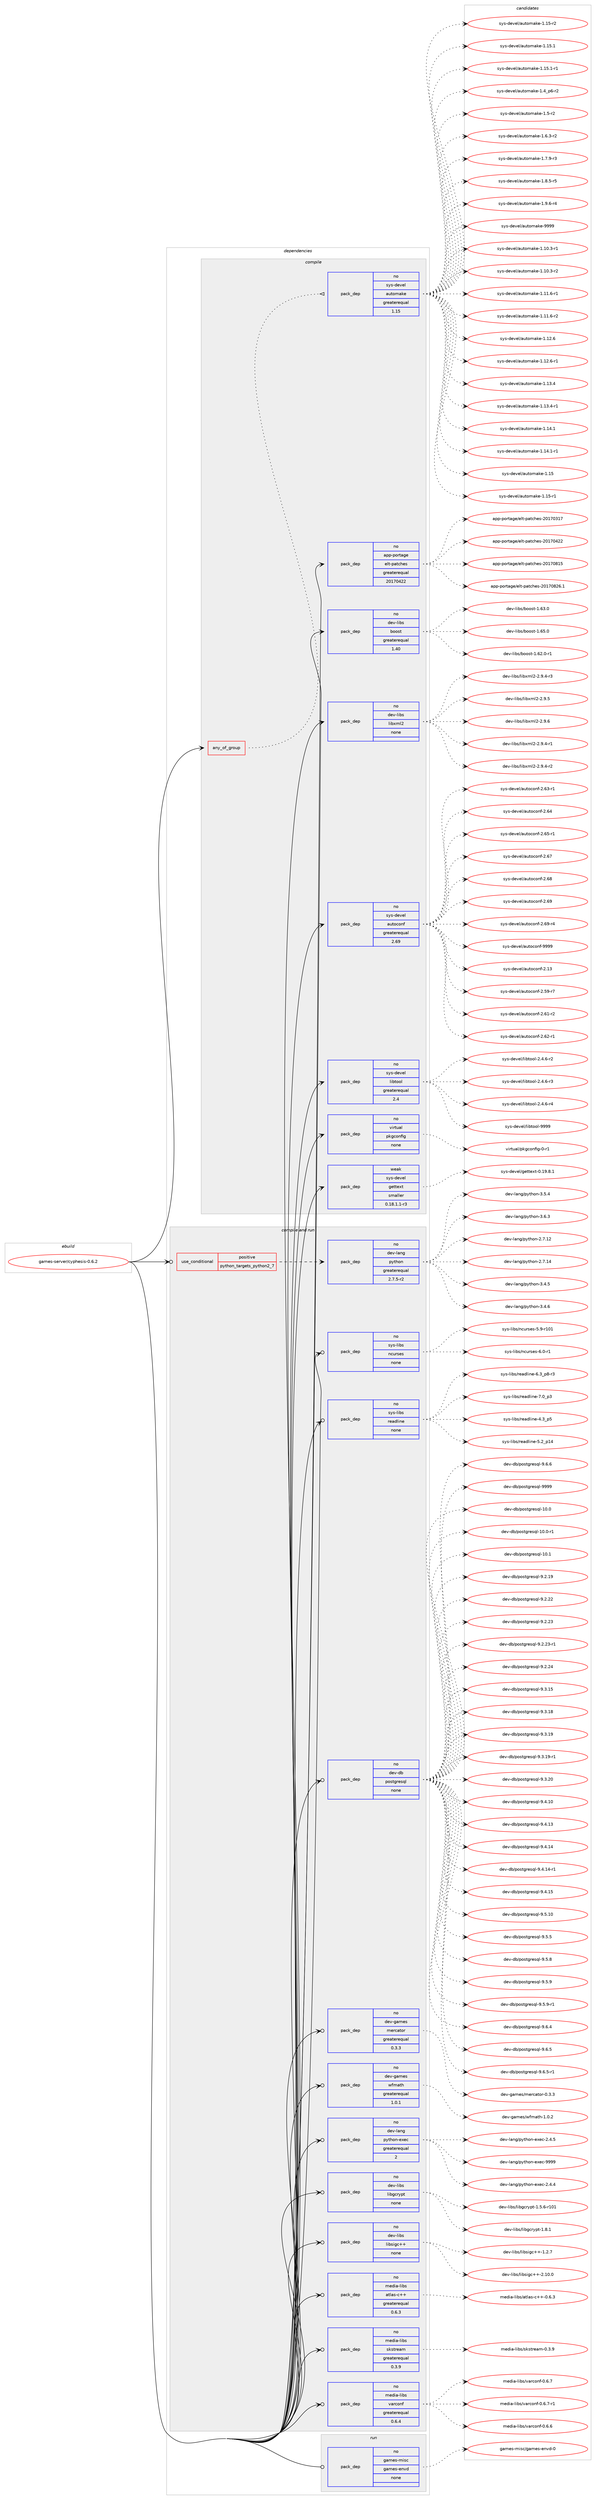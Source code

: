 digraph prolog {

# *************
# Graph options
# *************

newrank=true;
concentrate=true;
compound=true;
graph [rankdir=LR,fontname=Helvetica,fontsize=10,ranksep=1.5];#, ranksep=2.5, nodesep=0.2];
edge  [arrowhead=vee];
node  [fontname=Helvetica,fontsize=10];

# **********
# The ebuild
# **********

subgraph cluster_leftcol {
color=gray;
rank=same;
label=<<i>ebuild</i>>;
id [label="games-server/cyphesis-0.6.2", color=red, width=4, href="../games-server/cyphesis-0.6.2.svg"];
}

# ****************
# The dependencies
# ****************

subgraph cluster_midcol {
color=gray;
label=<<i>dependencies</i>>;
subgraph cluster_compile {
fillcolor="#eeeeee";
style=filled;
label=<<i>compile</i>>;
subgraph any4692 {
dependency303079 [label=<<TABLE BORDER="0" CELLBORDER="1" CELLSPACING="0" CELLPADDING="4"><TR><TD CELLPADDING="10">any_of_group</TD></TR></TABLE>>, shape=none, color=red];subgraph pack217333 {
dependency303080 [label=<<TABLE BORDER="0" CELLBORDER="1" CELLSPACING="0" CELLPADDING="4" WIDTH="220"><TR><TD ROWSPAN="6" CELLPADDING="30">pack_dep</TD></TR><TR><TD WIDTH="110">no</TD></TR><TR><TD>sys-devel</TD></TR><TR><TD>automake</TD></TR><TR><TD>greaterequal</TD></TR><TR><TD>1.15</TD></TR></TABLE>>, shape=none, color=blue];
}
dependency303079:e -> dependency303080:w [weight=20,style="dotted",arrowhead="oinv"];
}
id:e -> dependency303079:w [weight=20,style="solid",arrowhead="vee"];
subgraph pack217334 {
dependency303081 [label=<<TABLE BORDER="0" CELLBORDER="1" CELLSPACING="0" CELLPADDING="4" WIDTH="220"><TR><TD ROWSPAN="6" CELLPADDING="30">pack_dep</TD></TR><TR><TD WIDTH="110">no</TD></TR><TR><TD>app-portage</TD></TR><TR><TD>elt-patches</TD></TR><TR><TD>greaterequal</TD></TR><TR><TD>20170422</TD></TR></TABLE>>, shape=none, color=blue];
}
id:e -> dependency303081:w [weight=20,style="solid",arrowhead="vee"];
subgraph pack217335 {
dependency303082 [label=<<TABLE BORDER="0" CELLBORDER="1" CELLSPACING="0" CELLPADDING="4" WIDTH="220"><TR><TD ROWSPAN="6" CELLPADDING="30">pack_dep</TD></TR><TR><TD WIDTH="110">no</TD></TR><TR><TD>dev-libs</TD></TR><TR><TD>boost</TD></TR><TR><TD>greaterequal</TD></TR><TR><TD>1.40</TD></TR></TABLE>>, shape=none, color=blue];
}
id:e -> dependency303082:w [weight=20,style="solid",arrowhead="vee"];
subgraph pack217336 {
dependency303083 [label=<<TABLE BORDER="0" CELLBORDER="1" CELLSPACING="0" CELLPADDING="4" WIDTH="220"><TR><TD ROWSPAN="6" CELLPADDING="30">pack_dep</TD></TR><TR><TD WIDTH="110">no</TD></TR><TR><TD>dev-libs</TD></TR><TR><TD>libxml2</TD></TR><TR><TD>none</TD></TR><TR><TD></TD></TR></TABLE>>, shape=none, color=blue];
}
id:e -> dependency303083:w [weight=20,style="solid",arrowhead="vee"];
subgraph pack217337 {
dependency303084 [label=<<TABLE BORDER="0" CELLBORDER="1" CELLSPACING="0" CELLPADDING="4" WIDTH="220"><TR><TD ROWSPAN="6" CELLPADDING="30">pack_dep</TD></TR><TR><TD WIDTH="110">no</TD></TR><TR><TD>sys-devel</TD></TR><TR><TD>autoconf</TD></TR><TR><TD>greaterequal</TD></TR><TR><TD>2.69</TD></TR></TABLE>>, shape=none, color=blue];
}
id:e -> dependency303084:w [weight=20,style="solid",arrowhead="vee"];
subgraph pack217338 {
dependency303085 [label=<<TABLE BORDER="0" CELLBORDER="1" CELLSPACING="0" CELLPADDING="4" WIDTH="220"><TR><TD ROWSPAN="6" CELLPADDING="30">pack_dep</TD></TR><TR><TD WIDTH="110">no</TD></TR><TR><TD>sys-devel</TD></TR><TR><TD>libtool</TD></TR><TR><TD>greaterequal</TD></TR><TR><TD>2.4</TD></TR></TABLE>>, shape=none, color=blue];
}
id:e -> dependency303085:w [weight=20,style="solid",arrowhead="vee"];
subgraph pack217339 {
dependency303086 [label=<<TABLE BORDER="0" CELLBORDER="1" CELLSPACING="0" CELLPADDING="4" WIDTH="220"><TR><TD ROWSPAN="6" CELLPADDING="30">pack_dep</TD></TR><TR><TD WIDTH="110">no</TD></TR><TR><TD>virtual</TD></TR><TR><TD>pkgconfig</TD></TR><TR><TD>none</TD></TR><TR><TD></TD></TR></TABLE>>, shape=none, color=blue];
}
id:e -> dependency303086:w [weight=20,style="solid",arrowhead="vee"];
subgraph pack217340 {
dependency303087 [label=<<TABLE BORDER="0" CELLBORDER="1" CELLSPACING="0" CELLPADDING="4" WIDTH="220"><TR><TD ROWSPAN="6" CELLPADDING="30">pack_dep</TD></TR><TR><TD WIDTH="110">weak</TD></TR><TR><TD>sys-devel</TD></TR><TR><TD>gettext</TD></TR><TR><TD>smaller</TD></TR><TR><TD>0.18.1.1-r3</TD></TR></TABLE>>, shape=none, color=blue];
}
id:e -> dependency303087:w [weight=20,style="solid",arrowhead="vee"];
}
subgraph cluster_compileandrun {
fillcolor="#eeeeee";
style=filled;
label=<<i>compile and run</i>>;
subgraph cond81000 {
dependency303088 [label=<<TABLE BORDER="0" CELLBORDER="1" CELLSPACING="0" CELLPADDING="4"><TR><TD ROWSPAN="3" CELLPADDING="10">use_conditional</TD></TR><TR><TD>positive</TD></TR><TR><TD>python_targets_python2_7</TD></TR></TABLE>>, shape=none, color=red];
subgraph pack217341 {
dependency303089 [label=<<TABLE BORDER="0" CELLBORDER="1" CELLSPACING="0" CELLPADDING="4" WIDTH="220"><TR><TD ROWSPAN="6" CELLPADDING="30">pack_dep</TD></TR><TR><TD WIDTH="110">no</TD></TR><TR><TD>dev-lang</TD></TR><TR><TD>python</TD></TR><TR><TD>greaterequal</TD></TR><TR><TD>2.7.5-r2</TD></TR></TABLE>>, shape=none, color=blue];
}
dependency303088:e -> dependency303089:w [weight=20,style="dashed",arrowhead="vee"];
}
id:e -> dependency303088:w [weight=20,style="solid",arrowhead="odotvee"];
subgraph pack217342 {
dependency303090 [label=<<TABLE BORDER="0" CELLBORDER="1" CELLSPACING="0" CELLPADDING="4" WIDTH="220"><TR><TD ROWSPAN="6" CELLPADDING="30">pack_dep</TD></TR><TR><TD WIDTH="110">no</TD></TR><TR><TD>dev-db</TD></TR><TR><TD>postgresql</TD></TR><TR><TD>none</TD></TR><TR><TD></TD></TR></TABLE>>, shape=none, color=blue];
}
id:e -> dependency303090:w [weight=20,style="solid",arrowhead="odotvee"];
subgraph pack217343 {
dependency303091 [label=<<TABLE BORDER="0" CELLBORDER="1" CELLSPACING="0" CELLPADDING="4" WIDTH="220"><TR><TD ROWSPAN="6" CELLPADDING="30">pack_dep</TD></TR><TR><TD WIDTH="110">no</TD></TR><TR><TD>dev-games</TD></TR><TR><TD>mercator</TD></TR><TR><TD>greaterequal</TD></TR><TR><TD>0.3.3</TD></TR></TABLE>>, shape=none, color=blue];
}
id:e -> dependency303091:w [weight=20,style="solid",arrowhead="odotvee"];
subgraph pack217344 {
dependency303092 [label=<<TABLE BORDER="0" CELLBORDER="1" CELLSPACING="0" CELLPADDING="4" WIDTH="220"><TR><TD ROWSPAN="6" CELLPADDING="30">pack_dep</TD></TR><TR><TD WIDTH="110">no</TD></TR><TR><TD>dev-games</TD></TR><TR><TD>wfmath</TD></TR><TR><TD>greaterequal</TD></TR><TR><TD>1.0.1</TD></TR></TABLE>>, shape=none, color=blue];
}
id:e -> dependency303092:w [weight=20,style="solid",arrowhead="odotvee"];
subgraph pack217345 {
dependency303093 [label=<<TABLE BORDER="0" CELLBORDER="1" CELLSPACING="0" CELLPADDING="4" WIDTH="220"><TR><TD ROWSPAN="6" CELLPADDING="30">pack_dep</TD></TR><TR><TD WIDTH="110">no</TD></TR><TR><TD>dev-lang</TD></TR><TR><TD>python-exec</TD></TR><TR><TD>greaterequal</TD></TR><TR><TD>2</TD></TR></TABLE>>, shape=none, color=blue];
}
id:e -> dependency303093:w [weight=20,style="solid",arrowhead="odotvee"];
subgraph pack217346 {
dependency303094 [label=<<TABLE BORDER="0" CELLBORDER="1" CELLSPACING="0" CELLPADDING="4" WIDTH="220"><TR><TD ROWSPAN="6" CELLPADDING="30">pack_dep</TD></TR><TR><TD WIDTH="110">no</TD></TR><TR><TD>dev-libs</TD></TR><TR><TD>libgcrypt</TD></TR><TR><TD>none</TD></TR><TR><TD></TD></TR></TABLE>>, shape=none, color=blue];
}
id:e -> dependency303094:w [weight=20,style="solid",arrowhead="odotvee"];
subgraph pack217347 {
dependency303095 [label=<<TABLE BORDER="0" CELLBORDER="1" CELLSPACING="0" CELLPADDING="4" WIDTH="220"><TR><TD ROWSPAN="6" CELLPADDING="30">pack_dep</TD></TR><TR><TD WIDTH="110">no</TD></TR><TR><TD>dev-libs</TD></TR><TR><TD>libsigc++</TD></TR><TR><TD>none</TD></TR><TR><TD></TD></TR></TABLE>>, shape=none, color=blue];
}
id:e -> dependency303095:w [weight=20,style="solid",arrowhead="odotvee"];
subgraph pack217348 {
dependency303096 [label=<<TABLE BORDER="0" CELLBORDER="1" CELLSPACING="0" CELLPADDING="4" WIDTH="220"><TR><TD ROWSPAN="6" CELLPADDING="30">pack_dep</TD></TR><TR><TD WIDTH="110">no</TD></TR><TR><TD>media-libs</TD></TR><TR><TD>atlas-c++</TD></TR><TR><TD>greaterequal</TD></TR><TR><TD>0.6.3</TD></TR></TABLE>>, shape=none, color=blue];
}
id:e -> dependency303096:w [weight=20,style="solid",arrowhead="odotvee"];
subgraph pack217349 {
dependency303097 [label=<<TABLE BORDER="0" CELLBORDER="1" CELLSPACING="0" CELLPADDING="4" WIDTH="220"><TR><TD ROWSPAN="6" CELLPADDING="30">pack_dep</TD></TR><TR><TD WIDTH="110">no</TD></TR><TR><TD>media-libs</TD></TR><TR><TD>skstream</TD></TR><TR><TD>greaterequal</TD></TR><TR><TD>0.3.9</TD></TR></TABLE>>, shape=none, color=blue];
}
id:e -> dependency303097:w [weight=20,style="solid",arrowhead="odotvee"];
subgraph pack217350 {
dependency303098 [label=<<TABLE BORDER="0" CELLBORDER="1" CELLSPACING="0" CELLPADDING="4" WIDTH="220"><TR><TD ROWSPAN="6" CELLPADDING="30">pack_dep</TD></TR><TR><TD WIDTH="110">no</TD></TR><TR><TD>media-libs</TD></TR><TR><TD>varconf</TD></TR><TR><TD>greaterequal</TD></TR><TR><TD>0.6.4</TD></TR></TABLE>>, shape=none, color=blue];
}
id:e -> dependency303098:w [weight=20,style="solid",arrowhead="odotvee"];
subgraph pack217351 {
dependency303099 [label=<<TABLE BORDER="0" CELLBORDER="1" CELLSPACING="0" CELLPADDING="4" WIDTH="220"><TR><TD ROWSPAN="6" CELLPADDING="30">pack_dep</TD></TR><TR><TD WIDTH="110">no</TD></TR><TR><TD>sys-libs</TD></TR><TR><TD>ncurses</TD></TR><TR><TD>none</TD></TR><TR><TD></TD></TR></TABLE>>, shape=none, color=blue];
}
id:e -> dependency303099:w [weight=20,style="solid",arrowhead="odotvee"];
subgraph pack217352 {
dependency303100 [label=<<TABLE BORDER="0" CELLBORDER="1" CELLSPACING="0" CELLPADDING="4" WIDTH="220"><TR><TD ROWSPAN="6" CELLPADDING="30">pack_dep</TD></TR><TR><TD WIDTH="110">no</TD></TR><TR><TD>sys-libs</TD></TR><TR><TD>readline</TD></TR><TR><TD>none</TD></TR><TR><TD></TD></TR></TABLE>>, shape=none, color=blue];
}
id:e -> dependency303100:w [weight=20,style="solid",arrowhead="odotvee"];
}
subgraph cluster_run {
fillcolor="#eeeeee";
style=filled;
label=<<i>run</i>>;
subgraph pack217353 {
dependency303101 [label=<<TABLE BORDER="0" CELLBORDER="1" CELLSPACING="0" CELLPADDING="4" WIDTH="220"><TR><TD ROWSPAN="6" CELLPADDING="30">pack_dep</TD></TR><TR><TD WIDTH="110">no</TD></TR><TR><TD>games-misc</TD></TR><TR><TD>games-envd</TD></TR><TR><TD>none</TD></TR><TR><TD></TD></TR></TABLE>>, shape=none, color=blue];
}
id:e -> dependency303101:w [weight=20,style="solid",arrowhead="odot"];
}
}

# **************
# The candidates
# **************

subgraph cluster_choices {
rank=same;
color=gray;
label=<<i>candidates</i>>;

subgraph choice217333 {
color=black;
nodesep=1;
choice11512111545100101118101108479711711611110997107101454946494846514511449 [label="sys-devel/automake-1.10.3-r1", color=red, width=4,href="../sys-devel/automake-1.10.3-r1.svg"];
choice11512111545100101118101108479711711611110997107101454946494846514511450 [label="sys-devel/automake-1.10.3-r2", color=red, width=4,href="../sys-devel/automake-1.10.3-r2.svg"];
choice11512111545100101118101108479711711611110997107101454946494946544511449 [label="sys-devel/automake-1.11.6-r1", color=red, width=4,href="../sys-devel/automake-1.11.6-r1.svg"];
choice11512111545100101118101108479711711611110997107101454946494946544511450 [label="sys-devel/automake-1.11.6-r2", color=red, width=4,href="../sys-devel/automake-1.11.6-r2.svg"];
choice1151211154510010111810110847971171161111099710710145494649504654 [label="sys-devel/automake-1.12.6", color=red, width=4,href="../sys-devel/automake-1.12.6.svg"];
choice11512111545100101118101108479711711611110997107101454946495046544511449 [label="sys-devel/automake-1.12.6-r1", color=red, width=4,href="../sys-devel/automake-1.12.6-r1.svg"];
choice1151211154510010111810110847971171161111099710710145494649514652 [label="sys-devel/automake-1.13.4", color=red, width=4,href="../sys-devel/automake-1.13.4.svg"];
choice11512111545100101118101108479711711611110997107101454946495146524511449 [label="sys-devel/automake-1.13.4-r1", color=red, width=4,href="../sys-devel/automake-1.13.4-r1.svg"];
choice1151211154510010111810110847971171161111099710710145494649524649 [label="sys-devel/automake-1.14.1", color=red, width=4,href="../sys-devel/automake-1.14.1.svg"];
choice11512111545100101118101108479711711611110997107101454946495246494511449 [label="sys-devel/automake-1.14.1-r1", color=red, width=4,href="../sys-devel/automake-1.14.1-r1.svg"];
choice115121115451001011181011084797117116111109971071014549464953 [label="sys-devel/automake-1.15", color=red, width=4,href="../sys-devel/automake-1.15.svg"];
choice1151211154510010111810110847971171161111099710710145494649534511449 [label="sys-devel/automake-1.15-r1", color=red, width=4,href="../sys-devel/automake-1.15-r1.svg"];
choice1151211154510010111810110847971171161111099710710145494649534511450 [label="sys-devel/automake-1.15-r2", color=red, width=4,href="../sys-devel/automake-1.15-r2.svg"];
choice1151211154510010111810110847971171161111099710710145494649534649 [label="sys-devel/automake-1.15.1", color=red, width=4,href="../sys-devel/automake-1.15.1.svg"];
choice11512111545100101118101108479711711611110997107101454946495346494511449 [label="sys-devel/automake-1.15.1-r1", color=red, width=4,href="../sys-devel/automake-1.15.1-r1.svg"];
choice115121115451001011181011084797117116111109971071014549465295112544511450 [label="sys-devel/automake-1.4_p6-r2", color=red, width=4,href="../sys-devel/automake-1.4_p6-r2.svg"];
choice11512111545100101118101108479711711611110997107101454946534511450 [label="sys-devel/automake-1.5-r2", color=red, width=4,href="../sys-devel/automake-1.5-r2.svg"];
choice115121115451001011181011084797117116111109971071014549465446514511450 [label="sys-devel/automake-1.6.3-r2", color=red, width=4,href="../sys-devel/automake-1.6.3-r2.svg"];
choice115121115451001011181011084797117116111109971071014549465546574511451 [label="sys-devel/automake-1.7.9-r3", color=red, width=4,href="../sys-devel/automake-1.7.9-r3.svg"];
choice115121115451001011181011084797117116111109971071014549465646534511453 [label="sys-devel/automake-1.8.5-r5", color=red, width=4,href="../sys-devel/automake-1.8.5-r5.svg"];
choice115121115451001011181011084797117116111109971071014549465746544511452 [label="sys-devel/automake-1.9.6-r4", color=red, width=4,href="../sys-devel/automake-1.9.6-r4.svg"];
choice115121115451001011181011084797117116111109971071014557575757 [label="sys-devel/automake-9999", color=red, width=4,href="../sys-devel/automake-9999.svg"];
dependency303080:e -> choice11512111545100101118101108479711711611110997107101454946494846514511449:w [style=dotted,weight="100"];
dependency303080:e -> choice11512111545100101118101108479711711611110997107101454946494846514511450:w [style=dotted,weight="100"];
dependency303080:e -> choice11512111545100101118101108479711711611110997107101454946494946544511449:w [style=dotted,weight="100"];
dependency303080:e -> choice11512111545100101118101108479711711611110997107101454946494946544511450:w [style=dotted,weight="100"];
dependency303080:e -> choice1151211154510010111810110847971171161111099710710145494649504654:w [style=dotted,weight="100"];
dependency303080:e -> choice11512111545100101118101108479711711611110997107101454946495046544511449:w [style=dotted,weight="100"];
dependency303080:e -> choice1151211154510010111810110847971171161111099710710145494649514652:w [style=dotted,weight="100"];
dependency303080:e -> choice11512111545100101118101108479711711611110997107101454946495146524511449:w [style=dotted,weight="100"];
dependency303080:e -> choice1151211154510010111810110847971171161111099710710145494649524649:w [style=dotted,weight="100"];
dependency303080:e -> choice11512111545100101118101108479711711611110997107101454946495246494511449:w [style=dotted,weight="100"];
dependency303080:e -> choice115121115451001011181011084797117116111109971071014549464953:w [style=dotted,weight="100"];
dependency303080:e -> choice1151211154510010111810110847971171161111099710710145494649534511449:w [style=dotted,weight="100"];
dependency303080:e -> choice1151211154510010111810110847971171161111099710710145494649534511450:w [style=dotted,weight="100"];
dependency303080:e -> choice1151211154510010111810110847971171161111099710710145494649534649:w [style=dotted,weight="100"];
dependency303080:e -> choice11512111545100101118101108479711711611110997107101454946495346494511449:w [style=dotted,weight="100"];
dependency303080:e -> choice115121115451001011181011084797117116111109971071014549465295112544511450:w [style=dotted,weight="100"];
dependency303080:e -> choice11512111545100101118101108479711711611110997107101454946534511450:w [style=dotted,weight="100"];
dependency303080:e -> choice115121115451001011181011084797117116111109971071014549465446514511450:w [style=dotted,weight="100"];
dependency303080:e -> choice115121115451001011181011084797117116111109971071014549465546574511451:w [style=dotted,weight="100"];
dependency303080:e -> choice115121115451001011181011084797117116111109971071014549465646534511453:w [style=dotted,weight="100"];
dependency303080:e -> choice115121115451001011181011084797117116111109971071014549465746544511452:w [style=dotted,weight="100"];
dependency303080:e -> choice115121115451001011181011084797117116111109971071014557575757:w [style=dotted,weight="100"];
}
subgraph choice217334 {
color=black;
nodesep=1;
choice97112112451121111141169710310147101108116451129711699104101115455048495548514955 [label="app-portage/elt-patches-20170317", color=red, width=4,href="../app-portage/elt-patches-20170317.svg"];
choice97112112451121111141169710310147101108116451129711699104101115455048495548525050 [label="app-portage/elt-patches-20170422", color=red, width=4,href="../app-portage/elt-patches-20170422.svg"];
choice97112112451121111141169710310147101108116451129711699104101115455048495548564953 [label="app-portage/elt-patches-20170815", color=red, width=4,href="../app-portage/elt-patches-20170815.svg"];
choice971121124511211111411697103101471011081164511297116991041011154550484955485650544649 [label="app-portage/elt-patches-20170826.1", color=red, width=4,href="../app-portage/elt-patches-20170826.1.svg"];
dependency303081:e -> choice97112112451121111141169710310147101108116451129711699104101115455048495548514955:w [style=dotted,weight="100"];
dependency303081:e -> choice97112112451121111141169710310147101108116451129711699104101115455048495548525050:w [style=dotted,weight="100"];
dependency303081:e -> choice97112112451121111141169710310147101108116451129711699104101115455048495548564953:w [style=dotted,weight="100"];
dependency303081:e -> choice971121124511211111411697103101471011081164511297116991041011154550484955485650544649:w [style=dotted,weight="100"];
}
subgraph choice217335 {
color=black;
nodesep=1;
choice10010111845108105981154798111111115116454946545046484511449 [label="dev-libs/boost-1.62.0-r1", color=red, width=4,href="../dev-libs/boost-1.62.0-r1.svg"];
choice1001011184510810598115479811111111511645494654514648 [label="dev-libs/boost-1.63.0", color=red, width=4,href="../dev-libs/boost-1.63.0.svg"];
choice1001011184510810598115479811111111511645494654534648 [label="dev-libs/boost-1.65.0", color=red, width=4,href="../dev-libs/boost-1.65.0.svg"];
dependency303082:e -> choice10010111845108105981154798111111115116454946545046484511449:w [style=dotted,weight="100"];
dependency303082:e -> choice1001011184510810598115479811111111511645494654514648:w [style=dotted,weight="100"];
dependency303082:e -> choice1001011184510810598115479811111111511645494654534648:w [style=dotted,weight="100"];
}
subgraph choice217336 {
color=black;
nodesep=1;
choice10010111845108105981154710810598120109108504550465746524511449 [label="dev-libs/libxml2-2.9.4-r1", color=red, width=4,href="../dev-libs/libxml2-2.9.4-r1.svg"];
choice10010111845108105981154710810598120109108504550465746524511450 [label="dev-libs/libxml2-2.9.4-r2", color=red, width=4,href="../dev-libs/libxml2-2.9.4-r2.svg"];
choice10010111845108105981154710810598120109108504550465746524511451 [label="dev-libs/libxml2-2.9.4-r3", color=red, width=4,href="../dev-libs/libxml2-2.9.4-r3.svg"];
choice1001011184510810598115471081059812010910850455046574653 [label="dev-libs/libxml2-2.9.5", color=red, width=4,href="../dev-libs/libxml2-2.9.5.svg"];
choice1001011184510810598115471081059812010910850455046574654 [label="dev-libs/libxml2-2.9.6", color=red, width=4,href="../dev-libs/libxml2-2.9.6.svg"];
dependency303083:e -> choice10010111845108105981154710810598120109108504550465746524511449:w [style=dotted,weight="100"];
dependency303083:e -> choice10010111845108105981154710810598120109108504550465746524511450:w [style=dotted,weight="100"];
dependency303083:e -> choice10010111845108105981154710810598120109108504550465746524511451:w [style=dotted,weight="100"];
dependency303083:e -> choice1001011184510810598115471081059812010910850455046574653:w [style=dotted,weight="100"];
dependency303083:e -> choice1001011184510810598115471081059812010910850455046574654:w [style=dotted,weight="100"];
}
subgraph choice217337 {
color=black;
nodesep=1;
choice115121115451001011181011084797117116111991111101024550464951 [label="sys-devel/autoconf-2.13", color=red, width=4,href="../sys-devel/autoconf-2.13.svg"];
choice1151211154510010111810110847971171161119911111010245504653574511455 [label="sys-devel/autoconf-2.59-r7", color=red, width=4,href="../sys-devel/autoconf-2.59-r7.svg"];
choice1151211154510010111810110847971171161119911111010245504654494511450 [label="sys-devel/autoconf-2.61-r2", color=red, width=4,href="../sys-devel/autoconf-2.61-r2.svg"];
choice1151211154510010111810110847971171161119911111010245504654504511449 [label="sys-devel/autoconf-2.62-r1", color=red, width=4,href="../sys-devel/autoconf-2.62-r1.svg"];
choice1151211154510010111810110847971171161119911111010245504654514511449 [label="sys-devel/autoconf-2.63-r1", color=red, width=4,href="../sys-devel/autoconf-2.63-r1.svg"];
choice115121115451001011181011084797117116111991111101024550465452 [label="sys-devel/autoconf-2.64", color=red, width=4,href="../sys-devel/autoconf-2.64.svg"];
choice1151211154510010111810110847971171161119911111010245504654534511449 [label="sys-devel/autoconf-2.65-r1", color=red, width=4,href="../sys-devel/autoconf-2.65-r1.svg"];
choice115121115451001011181011084797117116111991111101024550465455 [label="sys-devel/autoconf-2.67", color=red, width=4,href="../sys-devel/autoconf-2.67.svg"];
choice115121115451001011181011084797117116111991111101024550465456 [label="sys-devel/autoconf-2.68", color=red, width=4,href="../sys-devel/autoconf-2.68.svg"];
choice115121115451001011181011084797117116111991111101024550465457 [label="sys-devel/autoconf-2.69", color=red, width=4,href="../sys-devel/autoconf-2.69.svg"];
choice1151211154510010111810110847971171161119911111010245504654574511452 [label="sys-devel/autoconf-2.69-r4", color=red, width=4,href="../sys-devel/autoconf-2.69-r4.svg"];
choice115121115451001011181011084797117116111991111101024557575757 [label="sys-devel/autoconf-9999", color=red, width=4,href="../sys-devel/autoconf-9999.svg"];
dependency303084:e -> choice115121115451001011181011084797117116111991111101024550464951:w [style=dotted,weight="100"];
dependency303084:e -> choice1151211154510010111810110847971171161119911111010245504653574511455:w [style=dotted,weight="100"];
dependency303084:e -> choice1151211154510010111810110847971171161119911111010245504654494511450:w [style=dotted,weight="100"];
dependency303084:e -> choice1151211154510010111810110847971171161119911111010245504654504511449:w [style=dotted,weight="100"];
dependency303084:e -> choice1151211154510010111810110847971171161119911111010245504654514511449:w [style=dotted,weight="100"];
dependency303084:e -> choice115121115451001011181011084797117116111991111101024550465452:w [style=dotted,weight="100"];
dependency303084:e -> choice1151211154510010111810110847971171161119911111010245504654534511449:w [style=dotted,weight="100"];
dependency303084:e -> choice115121115451001011181011084797117116111991111101024550465455:w [style=dotted,weight="100"];
dependency303084:e -> choice115121115451001011181011084797117116111991111101024550465456:w [style=dotted,weight="100"];
dependency303084:e -> choice115121115451001011181011084797117116111991111101024550465457:w [style=dotted,weight="100"];
dependency303084:e -> choice1151211154510010111810110847971171161119911111010245504654574511452:w [style=dotted,weight="100"];
dependency303084:e -> choice115121115451001011181011084797117116111991111101024557575757:w [style=dotted,weight="100"];
}
subgraph choice217338 {
color=black;
nodesep=1;
choice1151211154510010111810110847108105981161111111084550465246544511450 [label="sys-devel/libtool-2.4.6-r2", color=red, width=4,href="../sys-devel/libtool-2.4.6-r2.svg"];
choice1151211154510010111810110847108105981161111111084550465246544511451 [label="sys-devel/libtool-2.4.6-r3", color=red, width=4,href="../sys-devel/libtool-2.4.6-r3.svg"];
choice1151211154510010111810110847108105981161111111084550465246544511452 [label="sys-devel/libtool-2.4.6-r4", color=red, width=4,href="../sys-devel/libtool-2.4.6-r4.svg"];
choice1151211154510010111810110847108105981161111111084557575757 [label="sys-devel/libtool-9999", color=red, width=4,href="../sys-devel/libtool-9999.svg"];
dependency303085:e -> choice1151211154510010111810110847108105981161111111084550465246544511450:w [style=dotted,weight="100"];
dependency303085:e -> choice1151211154510010111810110847108105981161111111084550465246544511451:w [style=dotted,weight="100"];
dependency303085:e -> choice1151211154510010111810110847108105981161111111084550465246544511452:w [style=dotted,weight="100"];
dependency303085:e -> choice1151211154510010111810110847108105981161111111084557575757:w [style=dotted,weight="100"];
}
subgraph choice217339 {
color=black;
nodesep=1;
choice11810511411611797108471121071039911111010210510345484511449 [label="virtual/pkgconfig-0-r1", color=red, width=4,href="../virtual/pkgconfig-0-r1.svg"];
dependency303086:e -> choice11810511411611797108471121071039911111010210510345484511449:w [style=dotted,weight="100"];
}
subgraph choice217340 {
color=black;
nodesep=1;
choice1151211154510010111810110847103101116116101120116454846495746564649 [label="sys-devel/gettext-0.19.8.1", color=red, width=4,href="../sys-devel/gettext-0.19.8.1.svg"];
dependency303087:e -> choice1151211154510010111810110847103101116116101120116454846495746564649:w [style=dotted,weight="100"];
}
subgraph choice217341 {
color=black;
nodesep=1;
choice10010111845108971101034711212111610411111045504655464950 [label="dev-lang/python-2.7.12", color=red, width=4,href="../dev-lang/python-2.7.12.svg"];
choice10010111845108971101034711212111610411111045504655464952 [label="dev-lang/python-2.7.14", color=red, width=4,href="../dev-lang/python-2.7.14.svg"];
choice100101118451089711010347112121116104111110455146524653 [label="dev-lang/python-3.4.5", color=red, width=4,href="../dev-lang/python-3.4.5.svg"];
choice100101118451089711010347112121116104111110455146524654 [label="dev-lang/python-3.4.6", color=red, width=4,href="../dev-lang/python-3.4.6.svg"];
choice100101118451089711010347112121116104111110455146534652 [label="dev-lang/python-3.5.4", color=red, width=4,href="../dev-lang/python-3.5.4.svg"];
choice100101118451089711010347112121116104111110455146544651 [label="dev-lang/python-3.6.3", color=red, width=4,href="../dev-lang/python-3.6.3.svg"];
dependency303089:e -> choice10010111845108971101034711212111610411111045504655464950:w [style=dotted,weight="100"];
dependency303089:e -> choice10010111845108971101034711212111610411111045504655464952:w [style=dotted,weight="100"];
dependency303089:e -> choice100101118451089711010347112121116104111110455146524653:w [style=dotted,weight="100"];
dependency303089:e -> choice100101118451089711010347112121116104111110455146524654:w [style=dotted,weight="100"];
dependency303089:e -> choice100101118451089711010347112121116104111110455146534652:w [style=dotted,weight="100"];
dependency303089:e -> choice100101118451089711010347112121116104111110455146544651:w [style=dotted,weight="100"];
}
subgraph choice217342 {
color=black;
nodesep=1;
choice1001011184510098471121111151161031141011151131084549484648 [label="dev-db/postgresql-10.0", color=red, width=4,href="../dev-db/postgresql-10.0.svg"];
choice10010111845100984711211111511610311410111511310845494846484511449 [label="dev-db/postgresql-10.0-r1", color=red, width=4,href="../dev-db/postgresql-10.0-r1.svg"];
choice1001011184510098471121111151161031141011151131084549484649 [label="dev-db/postgresql-10.1", color=red, width=4,href="../dev-db/postgresql-10.1.svg"];
choice10010111845100984711211111511610311410111511310845574650464957 [label="dev-db/postgresql-9.2.19", color=red, width=4,href="../dev-db/postgresql-9.2.19.svg"];
choice10010111845100984711211111511610311410111511310845574650465050 [label="dev-db/postgresql-9.2.22", color=red, width=4,href="../dev-db/postgresql-9.2.22.svg"];
choice10010111845100984711211111511610311410111511310845574650465051 [label="dev-db/postgresql-9.2.23", color=red, width=4,href="../dev-db/postgresql-9.2.23.svg"];
choice100101118451009847112111115116103114101115113108455746504650514511449 [label="dev-db/postgresql-9.2.23-r1", color=red, width=4,href="../dev-db/postgresql-9.2.23-r1.svg"];
choice10010111845100984711211111511610311410111511310845574650465052 [label="dev-db/postgresql-9.2.24", color=red, width=4,href="../dev-db/postgresql-9.2.24.svg"];
choice10010111845100984711211111511610311410111511310845574651464953 [label="dev-db/postgresql-9.3.15", color=red, width=4,href="../dev-db/postgresql-9.3.15.svg"];
choice10010111845100984711211111511610311410111511310845574651464956 [label="dev-db/postgresql-9.3.18", color=red, width=4,href="../dev-db/postgresql-9.3.18.svg"];
choice10010111845100984711211111511610311410111511310845574651464957 [label="dev-db/postgresql-9.3.19", color=red, width=4,href="../dev-db/postgresql-9.3.19.svg"];
choice100101118451009847112111115116103114101115113108455746514649574511449 [label="dev-db/postgresql-9.3.19-r1", color=red, width=4,href="../dev-db/postgresql-9.3.19-r1.svg"];
choice10010111845100984711211111511610311410111511310845574651465048 [label="dev-db/postgresql-9.3.20", color=red, width=4,href="../dev-db/postgresql-9.3.20.svg"];
choice10010111845100984711211111511610311410111511310845574652464948 [label="dev-db/postgresql-9.4.10", color=red, width=4,href="../dev-db/postgresql-9.4.10.svg"];
choice10010111845100984711211111511610311410111511310845574652464951 [label="dev-db/postgresql-9.4.13", color=red, width=4,href="../dev-db/postgresql-9.4.13.svg"];
choice10010111845100984711211111511610311410111511310845574652464952 [label="dev-db/postgresql-9.4.14", color=red, width=4,href="../dev-db/postgresql-9.4.14.svg"];
choice100101118451009847112111115116103114101115113108455746524649524511449 [label="dev-db/postgresql-9.4.14-r1", color=red, width=4,href="../dev-db/postgresql-9.4.14-r1.svg"];
choice10010111845100984711211111511610311410111511310845574652464953 [label="dev-db/postgresql-9.4.15", color=red, width=4,href="../dev-db/postgresql-9.4.15.svg"];
choice10010111845100984711211111511610311410111511310845574653464948 [label="dev-db/postgresql-9.5.10", color=red, width=4,href="../dev-db/postgresql-9.5.10.svg"];
choice100101118451009847112111115116103114101115113108455746534653 [label="dev-db/postgresql-9.5.5", color=red, width=4,href="../dev-db/postgresql-9.5.5.svg"];
choice100101118451009847112111115116103114101115113108455746534656 [label="dev-db/postgresql-9.5.8", color=red, width=4,href="../dev-db/postgresql-9.5.8.svg"];
choice100101118451009847112111115116103114101115113108455746534657 [label="dev-db/postgresql-9.5.9", color=red, width=4,href="../dev-db/postgresql-9.5.9.svg"];
choice1001011184510098471121111151161031141011151131084557465346574511449 [label="dev-db/postgresql-9.5.9-r1", color=red, width=4,href="../dev-db/postgresql-9.5.9-r1.svg"];
choice100101118451009847112111115116103114101115113108455746544652 [label="dev-db/postgresql-9.6.4", color=red, width=4,href="../dev-db/postgresql-9.6.4.svg"];
choice100101118451009847112111115116103114101115113108455746544653 [label="dev-db/postgresql-9.6.5", color=red, width=4,href="../dev-db/postgresql-9.6.5.svg"];
choice1001011184510098471121111151161031141011151131084557465446534511449 [label="dev-db/postgresql-9.6.5-r1", color=red, width=4,href="../dev-db/postgresql-9.6.5-r1.svg"];
choice100101118451009847112111115116103114101115113108455746544654 [label="dev-db/postgresql-9.6.6", color=red, width=4,href="../dev-db/postgresql-9.6.6.svg"];
choice1001011184510098471121111151161031141011151131084557575757 [label="dev-db/postgresql-9999", color=red, width=4,href="../dev-db/postgresql-9999.svg"];
dependency303090:e -> choice1001011184510098471121111151161031141011151131084549484648:w [style=dotted,weight="100"];
dependency303090:e -> choice10010111845100984711211111511610311410111511310845494846484511449:w [style=dotted,weight="100"];
dependency303090:e -> choice1001011184510098471121111151161031141011151131084549484649:w [style=dotted,weight="100"];
dependency303090:e -> choice10010111845100984711211111511610311410111511310845574650464957:w [style=dotted,weight="100"];
dependency303090:e -> choice10010111845100984711211111511610311410111511310845574650465050:w [style=dotted,weight="100"];
dependency303090:e -> choice10010111845100984711211111511610311410111511310845574650465051:w [style=dotted,weight="100"];
dependency303090:e -> choice100101118451009847112111115116103114101115113108455746504650514511449:w [style=dotted,weight="100"];
dependency303090:e -> choice10010111845100984711211111511610311410111511310845574650465052:w [style=dotted,weight="100"];
dependency303090:e -> choice10010111845100984711211111511610311410111511310845574651464953:w [style=dotted,weight="100"];
dependency303090:e -> choice10010111845100984711211111511610311410111511310845574651464956:w [style=dotted,weight="100"];
dependency303090:e -> choice10010111845100984711211111511610311410111511310845574651464957:w [style=dotted,weight="100"];
dependency303090:e -> choice100101118451009847112111115116103114101115113108455746514649574511449:w [style=dotted,weight="100"];
dependency303090:e -> choice10010111845100984711211111511610311410111511310845574651465048:w [style=dotted,weight="100"];
dependency303090:e -> choice10010111845100984711211111511610311410111511310845574652464948:w [style=dotted,weight="100"];
dependency303090:e -> choice10010111845100984711211111511610311410111511310845574652464951:w [style=dotted,weight="100"];
dependency303090:e -> choice10010111845100984711211111511610311410111511310845574652464952:w [style=dotted,weight="100"];
dependency303090:e -> choice100101118451009847112111115116103114101115113108455746524649524511449:w [style=dotted,weight="100"];
dependency303090:e -> choice10010111845100984711211111511610311410111511310845574652464953:w [style=dotted,weight="100"];
dependency303090:e -> choice10010111845100984711211111511610311410111511310845574653464948:w [style=dotted,weight="100"];
dependency303090:e -> choice100101118451009847112111115116103114101115113108455746534653:w [style=dotted,weight="100"];
dependency303090:e -> choice100101118451009847112111115116103114101115113108455746534656:w [style=dotted,weight="100"];
dependency303090:e -> choice100101118451009847112111115116103114101115113108455746534657:w [style=dotted,weight="100"];
dependency303090:e -> choice1001011184510098471121111151161031141011151131084557465346574511449:w [style=dotted,weight="100"];
dependency303090:e -> choice100101118451009847112111115116103114101115113108455746544652:w [style=dotted,weight="100"];
dependency303090:e -> choice100101118451009847112111115116103114101115113108455746544653:w [style=dotted,weight="100"];
dependency303090:e -> choice1001011184510098471121111151161031141011151131084557465446534511449:w [style=dotted,weight="100"];
dependency303090:e -> choice100101118451009847112111115116103114101115113108455746544654:w [style=dotted,weight="100"];
dependency303090:e -> choice1001011184510098471121111151161031141011151131084557575757:w [style=dotted,weight="100"];
}
subgraph choice217343 {
color=black;
nodesep=1;
choice1001011184510397109101115471091011149997116111114454846514651 [label="dev-games/mercator-0.3.3", color=red, width=4,href="../dev-games/mercator-0.3.3.svg"];
dependency303091:e -> choice1001011184510397109101115471091011149997116111114454846514651:w [style=dotted,weight="100"];
}
subgraph choice217344 {
color=black;
nodesep=1;
choice10010111845103971091011154711910210997116104454946484650 [label="dev-games/wfmath-1.0.2", color=red, width=4,href="../dev-games/wfmath-1.0.2.svg"];
dependency303092:e -> choice10010111845103971091011154711910210997116104454946484650:w [style=dotted,weight="100"];
}
subgraph choice217345 {
color=black;
nodesep=1;
choice1001011184510897110103471121211161041111104510112010199455046524652 [label="dev-lang/python-exec-2.4.4", color=red, width=4,href="../dev-lang/python-exec-2.4.4.svg"];
choice1001011184510897110103471121211161041111104510112010199455046524653 [label="dev-lang/python-exec-2.4.5", color=red, width=4,href="../dev-lang/python-exec-2.4.5.svg"];
choice10010111845108971101034711212111610411111045101120101994557575757 [label="dev-lang/python-exec-9999", color=red, width=4,href="../dev-lang/python-exec-9999.svg"];
dependency303093:e -> choice1001011184510897110103471121211161041111104510112010199455046524652:w [style=dotted,weight="100"];
dependency303093:e -> choice1001011184510897110103471121211161041111104510112010199455046524653:w [style=dotted,weight="100"];
dependency303093:e -> choice10010111845108971101034711212111610411111045101120101994557575757:w [style=dotted,weight="100"];
}
subgraph choice217346 {
color=black;
nodesep=1;
choice100101118451081059811547108105981039911412111211645494653465445114494849 [label="dev-libs/libgcrypt-1.5.6-r101", color=red, width=4,href="../dev-libs/libgcrypt-1.5.6-r101.svg"];
choice1001011184510810598115471081059810399114121112116454946564649 [label="dev-libs/libgcrypt-1.8.1", color=red, width=4,href="../dev-libs/libgcrypt-1.8.1.svg"];
dependency303094:e -> choice100101118451081059811547108105981039911412111211645494653465445114494849:w [style=dotted,weight="100"];
dependency303094:e -> choice1001011184510810598115471081059810399114121112116454946564649:w [style=dotted,weight="100"];
}
subgraph choice217347 {
color=black;
nodesep=1;
choice10010111845108105981154710810598115105103994343454946504655 [label="dev-libs/libsigc++-1.2.7", color=red, width=4,href="../dev-libs/libsigc++-1.2.7.svg"];
choice1001011184510810598115471081059811510510399434345504649484648 [label="dev-libs/libsigc++-2.10.0", color=red, width=4,href="../dev-libs/libsigc++-2.10.0.svg"];
dependency303095:e -> choice10010111845108105981154710810598115105103994343454946504655:w [style=dotted,weight="100"];
dependency303095:e -> choice1001011184510810598115471081059811510510399434345504649484648:w [style=dotted,weight="100"];
}
subgraph choice217348 {
color=black;
nodesep=1;
choice10910110010597451081059811547971161089711545994343454846544651 [label="media-libs/atlas-c++-0.6.3", color=red, width=4,href="../media-libs/atlas-c++-0.6.3.svg"];
dependency303096:e -> choice10910110010597451081059811547971161089711545994343454846544651:w [style=dotted,weight="100"];
}
subgraph choice217349 {
color=black;
nodesep=1;
choice1091011001059745108105981154711510711511611410197109454846514657 [label="media-libs/skstream-0.3.9", color=red, width=4,href="../media-libs/skstream-0.3.9.svg"];
dependency303097:e -> choice1091011001059745108105981154711510711511611410197109454846514657:w [style=dotted,weight="100"];
}
subgraph choice217350 {
color=black;
nodesep=1;
choice109101100105974510810598115471189711499111110102454846544654 [label="media-libs/varconf-0.6.6", color=red, width=4,href="../media-libs/varconf-0.6.6.svg"];
choice109101100105974510810598115471189711499111110102454846544655 [label="media-libs/varconf-0.6.7", color=red, width=4,href="../media-libs/varconf-0.6.7.svg"];
choice1091011001059745108105981154711897114991111101024548465446554511449 [label="media-libs/varconf-0.6.7-r1", color=red, width=4,href="../media-libs/varconf-0.6.7-r1.svg"];
dependency303098:e -> choice109101100105974510810598115471189711499111110102454846544654:w [style=dotted,weight="100"];
dependency303098:e -> choice109101100105974510810598115471189711499111110102454846544655:w [style=dotted,weight="100"];
dependency303098:e -> choice1091011001059745108105981154711897114991111101024548465446554511449:w [style=dotted,weight="100"];
}
subgraph choice217351 {
color=black;
nodesep=1;
choice115121115451081059811547110991171141151011154553465745114494849 [label="sys-libs/ncurses-5.9-r101", color=red, width=4,href="../sys-libs/ncurses-5.9-r101.svg"];
choice11512111545108105981154711099117114115101115455446484511449 [label="sys-libs/ncurses-6.0-r1", color=red, width=4,href="../sys-libs/ncurses-6.0-r1.svg"];
dependency303099:e -> choice115121115451081059811547110991171141151011154553465745114494849:w [style=dotted,weight="100"];
dependency303099:e -> choice11512111545108105981154711099117114115101115455446484511449:w [style=dotted,weight="100"];
}
subgraph choice217352 {
color=black;
nodesep=1;
choice11512111545108105981154711410197100108105110101455246519511253 [label="sys-libs/readline-4.3_p5", color=red, width=4,href="../sys-libs/readline-4.3_p5.svg"];
choice1151211154510810598115471141019710010810511010145534650951124952 [label="sys-libs/readline-5.2_p14", color=red, width=4,href="../sys-libs/readline-5.2_p14.svg"];
choice115121115451081059811547114101971001081051101014554465195112564511451 [label="sys-libs/readline-6.3_p8-r3", color=red, width=4,href="../sys-libs/readline-6.3_p8-r3.svg"];
choice11512111545108105981154711410197100108105110101455546489511251 [label="sys-libs/readline-7.0_p3", color=red, width=4,href="../sys-libs/readline-7.0_p3.svg"];
dependency303100:e -> choice11512111545108105981154711410197100108105110101455246519511253:w [style=dotted,weight="100"];
dependency303100:e -> choice1151211154510810598115471141019710010810511010145534650951124952:w [style=dotted,weight="100"];
dependency303100:e -> choice115121115451081059811547114101971001081051101014554465195112564511451:w [style=dotted,weight="100"];
dependency303100:e -> choice11512111545108105981154711410197100108105110101455546489511251:w [style=dotted,weight="100"];
}
subgraph choice217353 {
color=black;
nodesep=1;
choice1039710910111545109105115994710397109101115451011101181004548 [label="games-misc/games-envd-0", color=red, width=4,href="../games-misc/games-envd-0.svg"];
dependency303101:e -> choice1039710910111545109105115994710397109101115451011101181004548:w [style=dotted,weight="100"];
}
}

}
